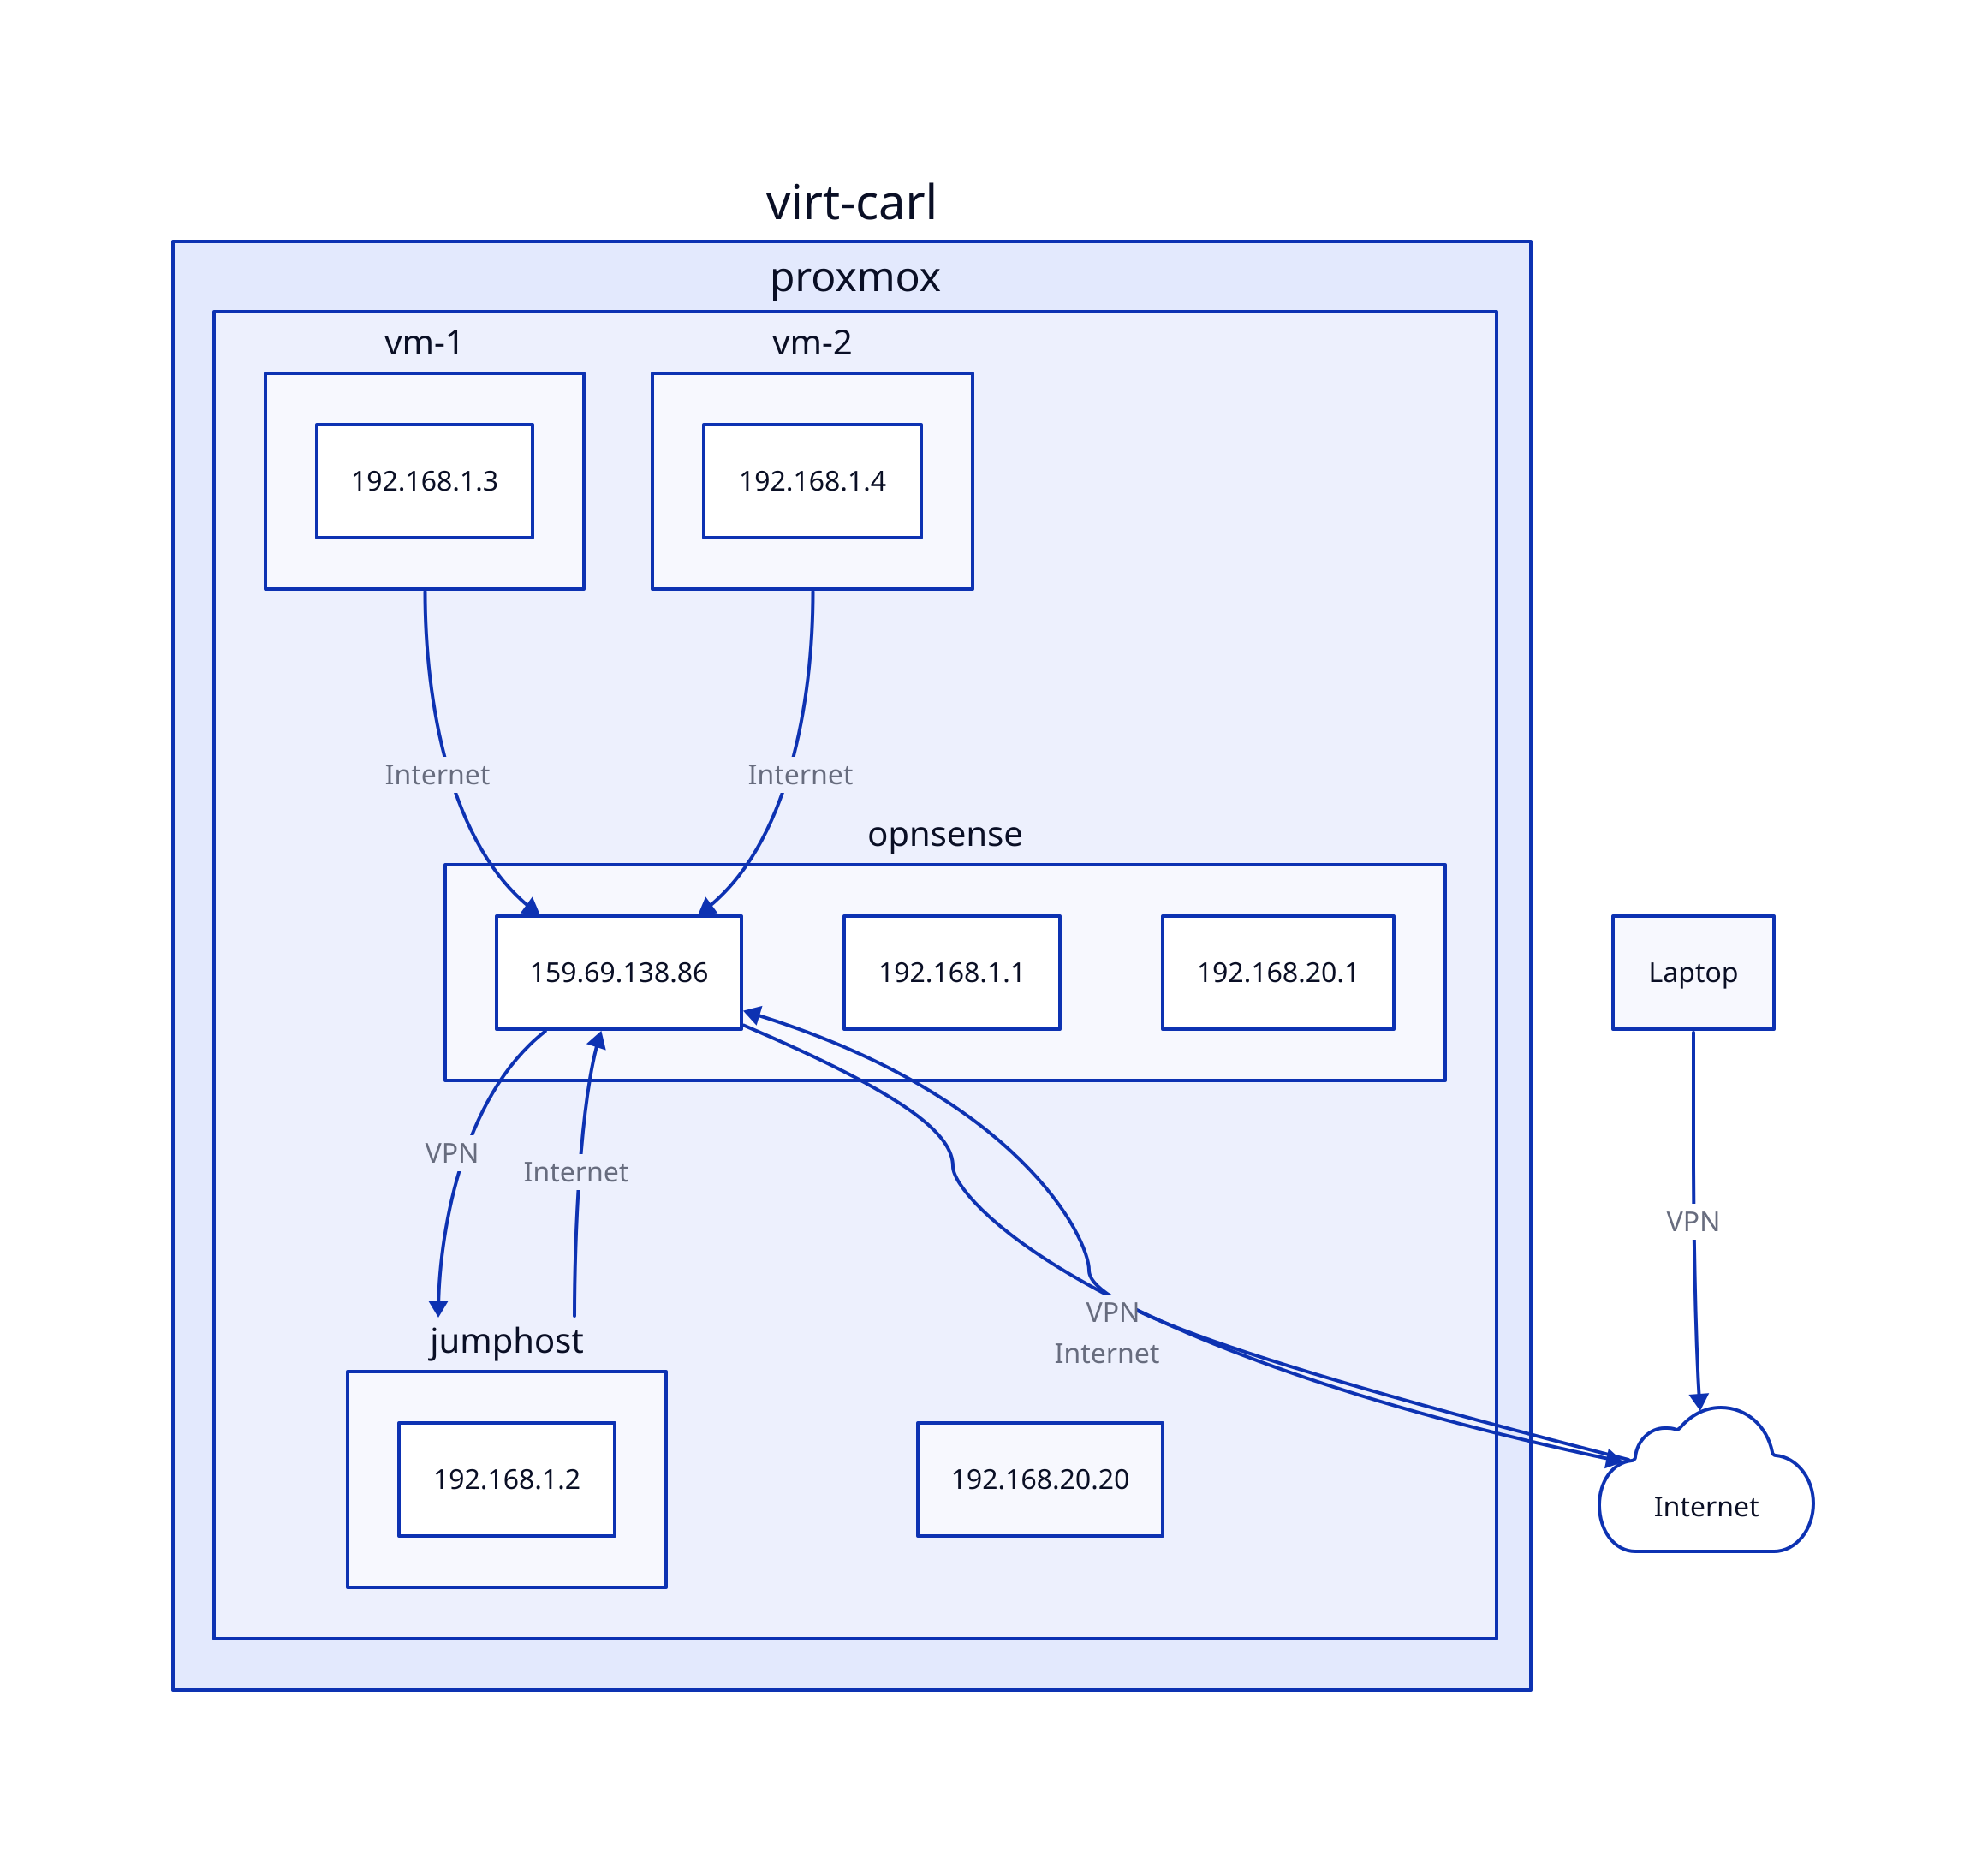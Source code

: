 
virt-carl.proxmox {
    opnsense {
        external_ip_v4_1: 159.69.138.86
        if_internal_ip: 192.168.1.1
        if_management_ip: 192.168.20.1
    }

    jumphost {
        if_internal_ip: 192.168.1.2
    }

    vm-1 {
        if_internal_ip: 192.168.1.3
    }

    vm-2 {
        if_internal_ip: 192.168.1.4
    }

    jumphost -> opnsense.external_ip_v4_1: Internet
    vm-1 -> opnsense.external_ip_v4_1: Internet
    vm-2 -> opnsense.external_ip_v4_1: Internet

    if_internal_ip: 192.168.20.20
}

virt-carl.proxmox.opnsense.external_ip_v4_1 -> Internet: Internet

Internet: {
    shape: cloud
}

Laptop


Laptop -> Internet -> virt-carl.proxmox.opnsense.external_ip_v4_1 -> virt-carl.proxmox.jumphost: VPN


